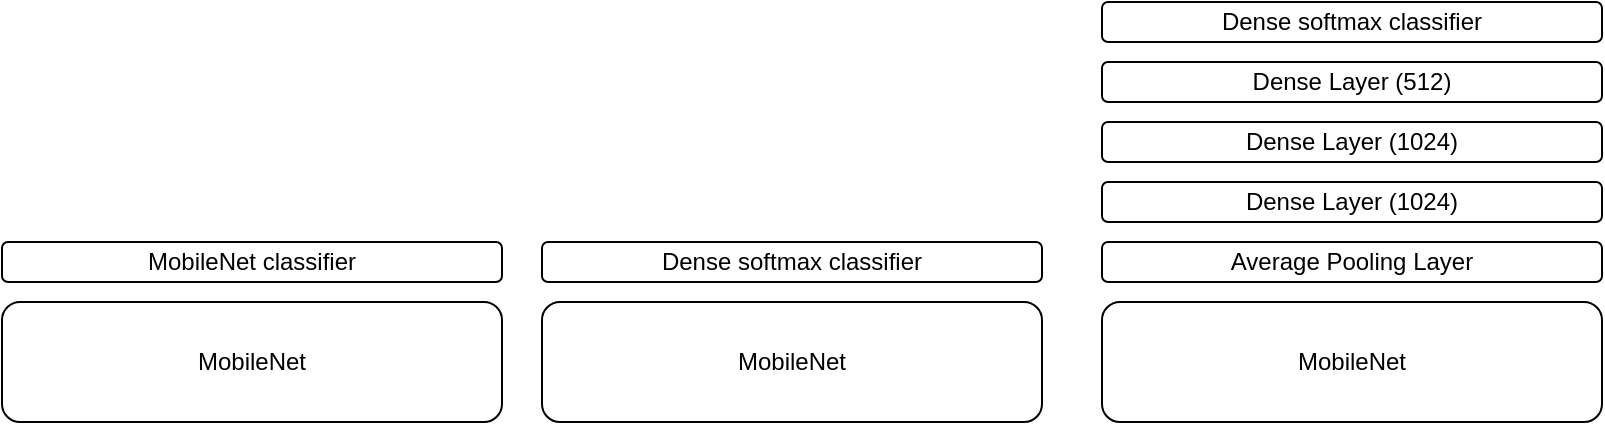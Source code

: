 <mxfile version="10.7.5" type="github"><diagram id="5ellUmuZZUESH5yGbWy2" name="Page-1"><mxGraphModel dx="1394" dy="747" grid="1" gridSize="10" guides="1" tooltips="1" connect="1" arrows="1" fold="1" page="1" pageScale="1" pageWidth="850" pageHeight="1100" math="0" shadow="0"><root><mxCell id="0"/><mxCell id="1" parent="0"/><mxCell id="7aLL8yDwaTu3LEvTPYRL-1" value="MobileNet" style="rounded=1;whiteSpace=wrap;html=1;" parent="1" vertex="1"><mxGeometry x="40" y="460" width="250" height="60" as="geometry"/></mxCell><mxCell id="7aLL8yDwaTu3LEvTPYRL-2" value="MobileNet classifier" style="rounded=1;whiteSpace=wrap;html=1;" parent="1" vertex="1"><mxGeometry x="40" y="430" width="250" height="20" as="geometry"/></mxCell><mxCell id="7aLL8yDwaTu3LEvTPYRL-3" value="MobileNet" style="rounded=1;whiteSpace=wrap;html=1;" parent="1" vertex="1"><mxGeometry x="310" y="460" width="250" height="60" as="geometry"/></mxCell><mxCell id="7aLL8yDwaTu3LEvTPYRL-4" value="Dense softmax classifier" style="rounded=1;whiteSpace=wrap;html=1;" parent="1" vertex="1"><mxGeometry x="310" y="430" width="250" height="20" as="geometry"/></mxCell><mxCell id="7aLL8yDwaTu3LEvTPYRL-5" value="MobileNet" style="rounded=1;whiteSpace=wrap;html=1;" parent="1" vertex="1"><mxGeometry x="590" y="460" width="250" height="60" as="geometry"/></mxCell><mxCell id="7aLL8yDwaTu3LEvTPYRL-6" value="Dense Layer (1024)" style="rounded=1;whiteSpace=wrap;html=1;" parent="1" vertex="1"><mxGeometry x="590" y="400" width="250" height="20" as="geometry"/></mxCell><mxCell id="7aLL8yDwaTu3LEvTPYRL-7" value="Dense Layer (1024)" style="rounded=1;whiteSpace=wrap;html=1;" parent="1" vertex="1"><mxGeometry x="590" y="370" width="250" height="20" as="geometry"/></mxCell><mxCell id="7aLL8yDwaTu3LEvTPYRL-8" value="Dense Layer (512)" style="rounded=1;whiteSpace=wrap;html=1;" parent="1" vertex="1"><mxGeometry x="590" y="340" width="250" height="20" as="geometry"/></mxCell><mxCell id="7aLL8yDwaTu3LEvTPYRL-9" value="Dense softmax classifier" style="rounded=1;whiteSpace=wrap;html=1;" parent="1" vertex="1"><mxGeometry x="590" y="310" width="250" height="20" as="geometry"/></mxCell><mxCell id="7aLL8yDwaTu3LEvTPYRL-10" value="Average Pooling Layer" style="rounded=1;whiteSpace=wrap;html=1;" parent="1" vertex="1"><mxGeometry x="590" y="430" width="250" height="20" as="geometry"/></mxCell></root></mxGraphModel></diagram></mxfile>